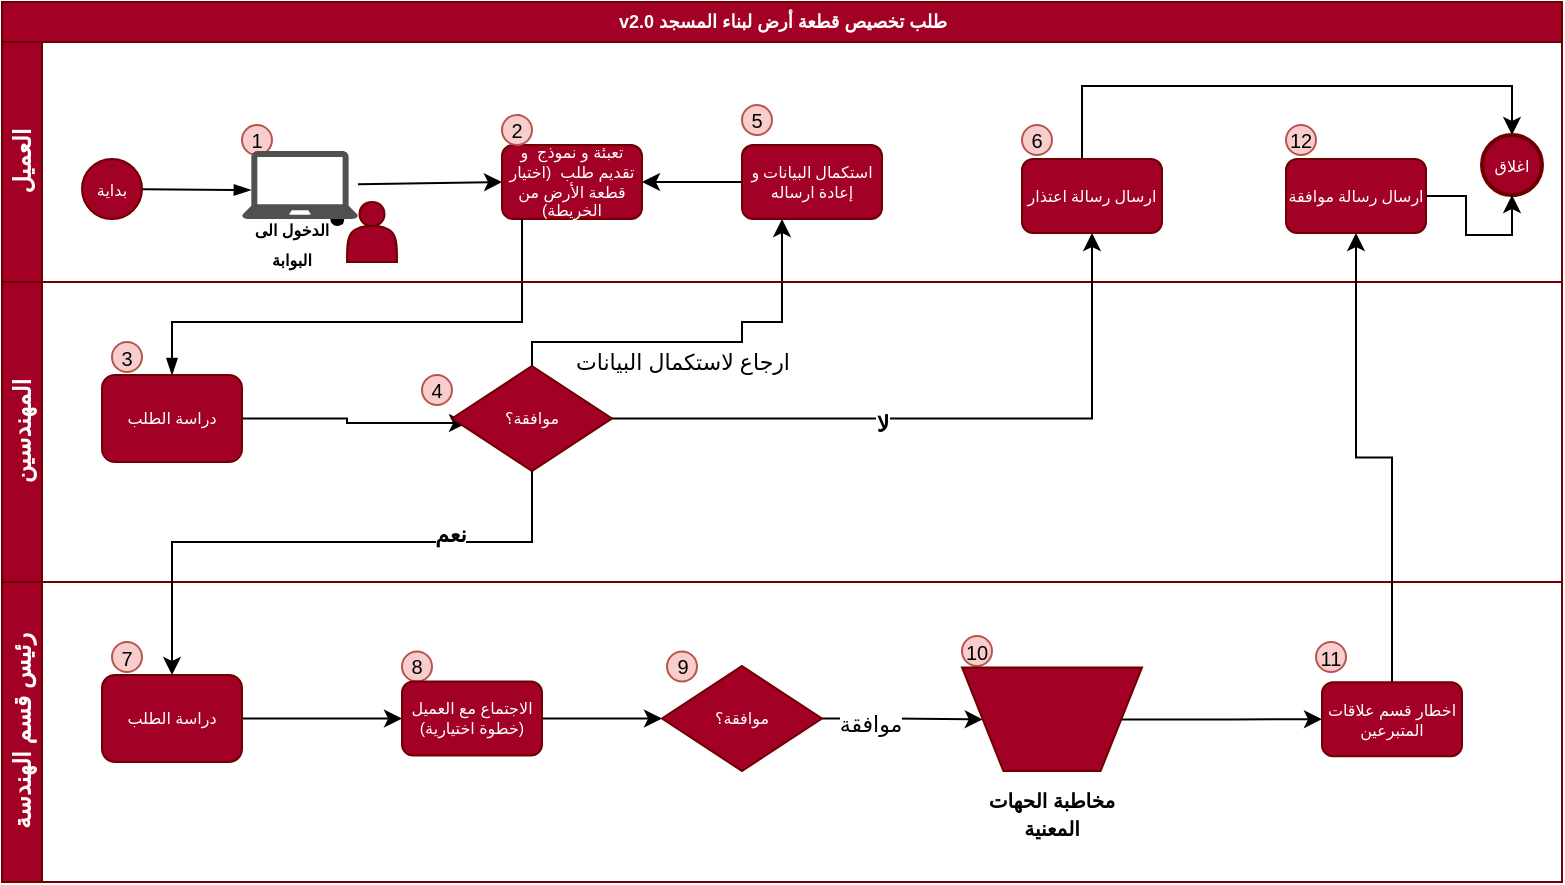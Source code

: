 <mxfile version="13.8.2" type="device"><diagram name="Page-1" id="c7488fd3-1785-93aa-aadb-54a6760d102a"><mxGraphModel dx="849" dy="380" grid="1" gridSize="10" guides="1" tooltips="1" connect="1" arrows="1" fold="1" page="1" pageScale="1" pageWidth="1654" pageHeight="1169" background="#ffffff" math="0" shadow="0"><root><mxCell id="0"/><mxCell id="1" parent="0"/><mxCell id="2b4e8129b02d487f-1" value="&lt;span lang=&quot;AR-SA&quot; dir=&quot;RTL&quot; style=&quot;line-height: 107% ; font-family: &amp;#34;dubai&amp;#34; , sans-serif&quot;&gt;&lt;font style=&quot;font-size: 9px&quot;&gt;طلب تخصيص قطعة أرض لبناء المسجد v2.0&lt;/font&gt;&lt;/span&gt;" style="swimlane;html=1;childLayout=stackLayout;horizontal=1;startSize=20;horizontalStack=0;rounded=0;shadow=0;labelBackgroundColor=none;strokeWidth=1;fontFamily=Verdana;fontSize=8;align=center;fillColor=#a20025;strokeColor=#6F0000;fontColor=#ffffff;" parent="1" vertex="1"><mxGeometry x="170" y="80" width="780" height="440" as="geometry"><mxRectangle x="170" y="80" width="280" height="20" as="alternateBounds"/></mxGeometry></mxCell><mxCell id="2b4e8129b02d487f-2" value="العميل" style="swimlane;html=1;startSize=20;horizontal=0;fillColor=#a20025;strokeColor=#6F0000;fontColor=#ffffff;" parent="2b4e8129b02d487f-1" vertex="1"><mxGeometry y="20" width="780" height="120" as="geometry"/></mxCell><mxCell id="KPhhI4xXO0q0EvICIsSK-11" style="edgeStyle=none;rounded=0;jumpStyle=none;orthogonalLoop=1;jettySize=auto;html=1;entryX=0;entryY=0.5;entryDx=0;entryDy=0;endArrow=classic;endFill=1;" parent="2b4e8129b02d487f-2" source="KPhhI4xXO0q0EvICIsSK-3" target="2b4e8129b02d487f-7" edge="1"><mxGeometry relative="1" as="geometry"/></mxCell><mxCell id="KPhhI4xXO0q0EvICIsSK-13" style="edgeStyle=none;rounded=0;jumpStyle=none;orthogonalLoop=1;jettySize=auto;html=1;entryX=0.076;entryY=0.575;entryDx=0;entryDy=0;entryPerimeter=0;endArrow=blockThin;endFill=1;" parent="2b4e8129b02d487f-2" source="2b4e8129b02d487f-5" target="KPhhI4xXO0q0EvICIsSK-3" edge="1"><mxGeometry relative="1" as="geometry"/></mxCell><mxCell id="KPhhI4xXO0q0EvICIsSK-5" style="rounded=0;orthogonalLoop=1;jettySize=auto;html=1;jumpStyle=none;endArrow=oval;endFill=1;" parent="2b4e8129b02d487f-2" target="KPhhI4xXO0q0EvICIsSK-3" edge="1"><mxGeometry relative="1" as="geometry"><mxPoint x="170.397" y="91" as="sourcePoint"/></mxGeometry></mxCell><mxCell id="JvGyGeNpZ4S_tLxW8wyx-1" value="&lt;span style=&quot;font-size: 10px&quot;&gt;12&lt;/span&gt;" style="ellipse;whiteSpace=wrap;html=1;aspect=fixed;fillColor=#f8cecc;strokeColor=#b85450;" parent="2b4e8129b02d487f-2" vertex="1"><mxGeometry x="642" y="41.5" width="15" height="15" as="geometry"/></mxCell><mxCell id="KPhhI4xXO0q0EvICIsSK-12" value="&lt;font style=&quot;font-size: 10px&quot;&gt;6&lt;/font&gt;" style="ellipse;whiteSpace=wrap;html=1;aspect=fixed;fillColor=#f8cecc;strokeColor=#b85450;" parent="2b4e8129b02d487f-2" vertex="1"><mxGeometry x="510" y="41.5" width="15" height="15" as="geometry"/></mxCell><mxCell id="JvGyGeNpZ4S_tLxW8wyx-3" style="edgeStyle=orthogonalEdgeStyle;rounded=0;orthogonalLoop=1;jettySize=auto;html=1;entryX=0.5;entryY=0;entryDx=0;entryDy=0;" parent="2b4e8129b02d487f-2" source="FHbtLinnKKfTD7Naw_aG-19" target="2b4e8129b02d487f-11" edge="1"><mxGeometry relative="1" as="geometry"><Array as="points"><mxPoint x="540" y="70"/><mxPoint x="540" y="22"/><mxPoint x="755" y="22"/></Array></mxGeometry></mxCell><mxCell id="2vPmhwO70LCvBUlOEUrR-94" value="ارسال رسالة موافقة" style="rounded=1;whiteSpace=wrap;html=1;shadow=0;labelBackgroundColor=none;strokeWidth=1;fontFamily=Verdana;fontSize=8;align=center;fillColor=#a20025;strokeColor=#6F0000;fontColor=#ffffff;" parent="2b4e8129b02d487f-2" vertex="1"><mxGeometry x="642" y="58.5" width="70" height="37" as="geometry"/></mxCell><mxCell id="2b4e8129b02d487f-11" value="اغلاق" style="ellipse;whiteSpace=wrap;html=1;rounded=0;shadow=0;labelBackgroundColor=none;strokeWidth=2;fontFamily=Verdana;fontSize=8;align=center;fillColor=#a20025;strokeColor=#6F0000;fontColor=#ffffff;" parent="2b4e8129b02d487f-2" vertex="1"><mxGeometry x="740" y="46.5" width="30" height="30" as="geometry"/></mxCell><mxCell id="FHbtLinnKKfTD7Naw_aG-22" style="edgeStyle=orthogonalEdgeStyle;rounded=0;orthogonalLoop=1;jettySize=auto;html=1;" edge="1" parent="2b4e8129b02d487f-2" source="2b4e8129b02d487f-9" target="2b4e8129b02d487f-7"><mxGeometry relative="1" as="geometry"/></mxCell><mxCell id="2b4e8129b02d487f-9" value="استكمال البيانات و إعادة ارساله" style="rounded=1;whiteSpace=wrap;html=1;shadow=0;labelBackgroundColor=none;strokeWidth=1;fontFamily=Verdana;fontSize=8;align=center;fillColor=#a20025;strokeColor=#6F0000;fontColor=#ffffff;" parent="2b4e8129b02d487f-2" vertex="1"><mxGeometry x="370" y="51.5" width="70" height="37" as="geometry"/></mxCell><mxCell id="2b4e8129b02d487f-5" value="بداية" style="ellipse;whiteSpace=wrap;html=1;rounded=0;shadow=0;labelBackgroundColor=none;strokeWidth=1;fontFamily=Verdana;fontSize=8;align=center;fillColor=#a20025;strokeColor=#6F0000;fontColor=#ffffff;" parent="2b4e8129b02d487f-2" vertex="1"><mxGeometry x="40" y="58.5" width="30" height="30" as="geometry"/></mxCell><mxCell id="KPhhI4xXO0q0EvICIsSK-7" value="&lt;font style=&quot;font-size: 10px&quot;&gt;1&lt;/font&gt;" style="ellipse;whiteSpace=wrap;html=1;aspect=fixed;fillColor=#f8cecc;strokeColor=#b85450;" parent="2b4e8129b02d487f-2" vertex="1"><mxGeometry x="120" y="41.5" width="15" height="15" as="geometry"/></mxCell><mxCell id="KPhhI4xXO0q0EvICIsSK-3" value="" style="pointerEvents=1;shadow=0;dashed=0;html=1;strokeColor=none;fillColor=#505050;labelPosition=center;verticalLabelPosition=bottom;verticalAlign=top;outlineConnect=0;align=center;shape=mxgraph.office.devices.laptop;" parent="2b4e8129b02d487f-2" vertex="1"><mxGeometry x="120" y="54.5" width="58" height="34" as="geometry"/></mxCell><mxCell id="2b4e8129b02d487f-7" value="&lt;font face=&quot;dubai, sans-serif&quot;&gt;تعبئة و نموذج&amp;nbsp; و تقديم طلب&amp;nbsp; (اختيار قطعة الأرض من الخريطة)&lt;/font&gt;" style="rounded=1;whiteSpace=wrap;html=1;shadow=0;labelBackgroundColor=none;strokeWidth=1;fontFamily=Verdana;fontSize=8;align=center;fillColor=#a20025;strokeColor=#6F0000;fontColor=#ffffff;" parent="2b4e8129b02d487f-2" vertex="1"><mxGeometry x="250" y="51.5" width="70" height="37" as="geometry"/></mxCell><mxCell id="KPhhI4xXO0q0EvICIsSK-10" value="&lt;font style=&quot;font-size: 10px&quot;&gt;2&lt;/font&gt;" style="ellipse;whiteSpace=wrap;html=1;aspect=fixed;fillColor=#f8cecc;strokeColor=#b85450;" parent="2b4e8129b02d487f-2" vertex="1"><mxGeometry x="250" y="36.5" width="15" height="15" as="geometry"/></mxCell><mxCell id="2vPmhwO70LCvBUlOEUrR-1" value="" style="shape=actor;whiteSpace=wrap;html=1;fillColor=#a20025;strokeColor=#6F0000;fontColor=#ffffff;" parent="2b4e8129b02d487f-2" vertex="1"><mxGeometry x="172.5" y="80" width="25" height="30" as="geometry"/></mxCell><mxCell id="KPhhI4xXO0q0EvICIsSK-6" value="&lt;font style=&quot;font-size: 8px&quot;&gt;&lt;b&gt;الدخول الى البوابة&lt;/b&gt;&lt;/font&gt;" style="text;html=1;strokeColor=none;fillColor=none;align=center;verticalAlign=middle;whiteSpace=wrap;rounded=0;" parent="2b4e8129b02d487f-2" vertex="1"><mxGeometry x="120" y="90" width="50" height="20" as="geometry"/></mxCell><mxCell id="2vPmhwO70LCvBUlOEUrR-96" style="edgeStyle=orthogonalEdgeStyle;rounded=0;orthogonalLoop=1;jettySize=auto;html=1;fontSize=8;entryX=0.5;entryY=1;entryDx=0;entryDy=0;" parent="2b4e8129b02d487f-2" source="2vPmhwO70LCvBUlOEUrR-94" target="2b4e8129b02d487f-11" edge="1"><mxGeometry relative="1" as="geometry"/></mxCell><mxCell id="2vPmhwO70LCvBUlOEUrR-104" value="&lt;span style=&quot;font-size: 10px&quot;&gt;5&lt;/span&gt;" style="ellipse;whiteSpace=wrap;html=1;aspect=fixed;fillColor=#f8cecc;strokeColor=#b85450;" parent="2b4e8129b02d487f-2" vertex="1"><mxGeometry x="370" y="31.5" width="15" height="15" as="geometry"/></mxCell><mxCell id="FHbtLinnKKfTD7Naw_aG-19" value="ارسال رسالة اعتذار" style="rounded=1;whiteSpace=wrap;html=1;shadow=0;labelBackgroundColor=none;strokeWidth=1;fontFamily=Verdana;fontSize=8;align=center;fillColor=#a20025;strokeColor=#6F0000;fontColor=#ffffff;" vertex="1" parent="2b4e8129b02d487f-2"><mxGeometry x="510" y="58.5" width="70" height="37" as="geometry"/></mxCell><mxCell id="KPhhI4xXO0q0EvICIsSK-16" style="edgeStyle=orthogonalEdgeStyle;rounded=0;jumpStyle=none;orthogonalLoop=1;jettySize=auto;html=1;entryX=0.5;entryY=0;entryDx=0;entryDy=0;endArrow=blockThin;endFill=1;" parent="2b4e8129b02d487f-1" source="2b4e8129b02d487f-7" target="2b4e8129b02d487f-12" edge="1"><mxGeometry relative="1" as="geometry"><Array as="points"><mxPoint x="260" y="160"/><mxPoint x="85" y="160"/></Array></mxGeometry></mxCell><mxCell id="JvGyGeNpZ4S_tLxW8wyx-10" style="edgeStyle=orthogonalEdgeStyle;rounded=0;orthogonalLoop=1;jettySize=auto;html=1;exitX=0.5;exitY=0;exitDx=0;exitDy=0;exitPerimeter=0;" parent="2b4e8129b02d487f-1" source="2vPmhwO70LCvBUlOEUrR-84" target="2b4e8129b02d487f-9" edge="1"><mxGeometry relative="1" as="geometry"><Array as="points"><mxPoint x="265" y="170"/><mxPoint x="370" y="170"/><mxPoint x="370" y="160"/><mxPoint x="390" y="160"/></Array></mxGeometry></mxCell><mxCell id="JvGyGeNpZ4S_tLxW8wyx-11" value="ارجاع لاستكمال البيانات" style="edgeLabel;html=1;align=center;verticalAlign=middle;resizable=0;points=[];" parent="JvGyGeNpZ4S_tLxW8wyx-10" vertex="1" connectable="0"><mxGeometry x="-0.122" relative="1" as="geometry"><mxPoint y="9.97" as="offset"/></mxGeometry></mxCell><mxCell id="2b4e8129b02d487f-3" value="المهندسين" style="swimlane;html=1;startSize=20;horizontal=0;fillColor=#a20025;strokeColor=#6F0000;fontColor=#ffffff;" parent="2b4e8129b02d487f-1" vertex="1"><mxGeometry y="140" width="780" height="150" as="geometry"><mxRectangle y="140" width="760" height="20" as="alternateBounds"/></mxGeometry></mxCell><mxCell id="KPhhI4xXO0q0EvICIsSK-17" value="&lt;font style=&quot;font-size: 10px&quot;&gt;3&lt;/font&gt;" style="ellipse;whiteSpace=wrap;html=1;aspect=fixed;fillColor=#f8cecc;strokeColor=#b85450;" parent="2b4e8129b02d487f-3" vertex="1"><mxGeometry x="55" y="30" width="15" height="15" as="geometry"/></mxCell><mxCell id="KPhhI4xXO0q0EvICIsSK-19" value="&lt;font style=&quot;font-size: 10px&quot;&gt;4&lt;/font&gt;" style="ellipse;whiteSpace=wrap;html=1;aspect=fixed;fillColor=#f8cecc;strokeColor=#b85450;" parent="2b4e8129b02d487f-3" vertex="1"><mxGeometry x="210" y="46.5" width="15" height="15" as="geometry"/></mxCell><mxCell id="JvGyGeNpZ4S_tLxW8wyx-4" style="edgeStyle=orthogonalEdgeStyle;rounded=0;orthogonalLoop=1;jettySize=auto;html=1;entryX=0.094;entryY=0.543;entryDx=0;entryDy=0;entryPerimeter=0;" parent="2b4e8129b02d487f-3" source="2b4e8129b02d487f-12" target="2vPmhwO70LCvBUlOEUrR-84" edge="1"><mxGeometry relative="1" as="geometry"><mxPoint x="200" y="68.333" as="targetPoint"/></mxGeometry></mxCell><mxCell id="2b4e8129b02d487f-12" value="&lt;span lang=&quot;AR-SA&quot; dir=&quot;RTL&quot; style=&quot;line-height: 107% ; font-family: &amp;#34;dubai&amp;#34; , sans-serif&quot;&gt;&lt;font style=&quot;font-size: 8px&quot;&gt;دراسة الطلب&lt;/font&gt;&lt;/span&gt;" style="rounded=1;whiteSpace=wrap;html=1;shadow=0;labelBackgroundColor=none;strokeWidth=1;fontFamily=Verdana;fontSize=8;align=center;fillColor=#a20025;strokeColor=#6F0000;fontColor=#ffffff;" parent="2b4e8129b02d487f-3" vertex="1"><mxGeometry x="50" y="46.5" width="70" height="43.5" as="geometry"/></mxCell><mxCell id="2vPmhwO70LCvBUlOEUrR-84" value="موافقة؟" style="strokeWidth=1;html=1;shape=mxgraph.flowchart.decision;whiteSpace=wrap;rounded=1;shadow=0;labelBackgroundColor=none;fontFamily=Verdana;fontSize=8;align=center;fillColor=#a20025;strokeColor=#6F0000;fontColor=#ffffff;" parent="2b4e8129b02d487f-3" vertex="1"><mxGeometry x="225" y="42" width="80" height="52.5" as="geometry"/></mxCell><mxCell id="FHbtLinnKKfTD7Naw_aG-2" value="رئيس قسم الهندسة" style="swimlane;html=1;startSize=20;horizontal=0;fillColor=#a20025;strokeColor=#6F0000;fontColor=#ffffff;" vertex="1" parent="2b4e8129b02d487f-1"><mxGeometry y="290" width="780" height="150" as="geometry"><mxRectangle y="140" width="760" height="20" as="alternateBounds"/></mxGeometry></mxCell><mxCell id="FHbtLinnKKfTD7Naw_aG-3" value="&lt;font style=&quot;font-size: 10px&quot;&gt;10&lt;/font&gt;" style="ellipse;whiteSpace=wrap;html=1;aspect=fixed;fillColor=#f8cecc;strokeColor=#b85450;" vertex="1" parent="FHbtLinnKKfTD7Naw_aG-2"><mxGeometry x="480" y="27" width="15" height="15" as="geometry"/></mxCell><mxCell id="FHbtLinnKKfTD7Naw_aG-4" value="&lt;font style=&quot;font-size: 10px&quot;&gt;7&lt;/font&gt;" style="ellipse;whiteSpace=wrap;html=1;aspect=fixed;fillColor=#f8cecc;strokeColor=#b85450;" vertex="1" parent="FHbtLinnKKfTD7Naw_aG-2"><mxGeometry x="55" y="30" width="15" height="15" as="geometry"/></mxCell><mxCell id="FHbtLinnKKfTD7Naw_aG-5" value="&lt;font style=&quot;font-size: 10px&quot;&gt;11&lt;/font&gt;" style="ellipse;whiteSpace=wrap;html=1;aspect=fixed;fillColor=#f8cecc;strokeColor=#b85450;" vertex="1" parent="FHbtLinnKKfTD7Naw_aG-2"><mxGeometry x="657" y="30" width="15" height="15" as="geometry"/></mxCell><mxCell id="FHbtLinnKKfTD7Naw_aG-6" value="&lt;span style=&quot;font-size: 10px&quot;&gt;8&lt;/span&gt;" style="ellipse;whiteSpace=wrap;html=1;aspect=fixed;fillColor=#f8cecc;strokeColor=#b85450;" vertex="1" parent="FHbtLinnKKfTD7Naw_aG-2"><mxGeometry x="200" y="34.75" width="15" height="15" as="geometry"/></mxCell><mxCell id="FHbtLinnKKfTD7Naw_aG-7" value="&lt;font style=&quot;font-size: 10px&quot;&gt;9&lt;/font&gt;" style="ellipse;whiteSpace=wrap;html=1;aspect=fixed;fillColor=#f8cecc;strokeColor=#b85450;" vertex="1" parent="FHbtLinnKKfTD7Naw_aG-2"><mxGeometry x="332.5" y="34.75" width="15" height="15" as="geometry"/></mxCell><mxCell id="FHbtLinnKKfTD7Naw_aG-8" style="edgeStyle=orthogonalEdgeStyle;rounded=0;orthogonalLoop=1;jettySize=auto;html=1;" edge="1" parent="FHbtLinnKKfTD7Naw_aG-2" source="FHbtLinnKKfTD7Naw_aG-9" target="FHbtLinnKKfTD7Naw_aG-11"><mxGeometry relative="1" as="geometry"/></mxCell><mxCell id="FHbtLinnKKfTD7Naw_aG-9" value="&lt;span lang=&quot;AR-SA&quot; dir=&quot;RTL&quot; style=&quot;line-height: 107% ; font-family: &amp;#34;dubai&amp;#34; , sans-serif&quot;&gt;&lt;font style=&quot;font-size: 8px&quot;&gt;دراسة الطلب&lt;/font&gt;&lt;/span&gt;" style="rounded=1;whiteSpace=wrap;html=1;shadow=0;labelBackgroundColor=none;strokeWidth=1;fontFamily=Verdana;fontSize=8;align=center;fillColor=#a20025;strokeColor=#6F0000;fontColor=#ffffff;" vertex="1" parent="FHbtLinnKKfTD7Naw_aG-2"><mxGeometry x="50" y="46.5" width="70" height="43.5" as="geometry"/></mxCell><mxCell id="FHbtLinnKKfTD7Naw_aG-10" style="edgeStyle=orthogonalEdgeStyle;rounded=0;orthogonalLoop=1;jettySize=auto;html=1;" edge="1" parent="FHbtLinnKKfTD7Naw_aG-2" source="FHbtLinnKKfTD7Naw_aG-11" target="FHbtLinnKKfTD7Naw_aG-14"><mxGeometry relative="1" as="geometry"/></mxCell><mxCell id="FHbtLinnKKfTD7Naw_aG-11" value="&lt;span lang=&quot;AR-SA&quot; dir=&quot;RTL&quot; style=&quot;line-height: 107% ; font-family: &amp;#34;dubai&amp;#34; , sans-serif&quot;&gt;&lt;font style=&quot;font-size: 8px&quot;&gt;الاجتماع مع العميل (خطوة اختيارية)&lt;/font&gt;&lt;/span&gt;" style="rounded=1;whiteSpace=wrap;html=1;shadow=0;labelBackgroundColor=none;strokeWidth=1;fontFamily=Verdana;fontSize=8;align=center;fillColor=#a20025;strokeColor=#6F0000;fontColor=#ffffff;" vertex="1" parent="FHbtLinnKKfTD7Naw_aG-2"><mxGeometry x="200" y="49.75" width="70" height="37" as="geometry"/></mxCell><mxCell id="FHbtLinnKKfTD7Naw_aG-12" style="edgeStyle=orthogonalEdgeStyle;rounded=0;orthogonalLoop=1;jettySize=auto;html=1;" edge="1" parent="FHbtLinnKKfTD7Naw_aG-2" source="FHbtLinnKKfTD7Naw_aG-14" target="FHbtLinnKKfTD7Naw_aG-16"><mxGeometry relative="1" as="geometry"/></mxCell><mxCell id="FHbtLinnKKfTD7Naw_aG-13" value="موافقة" style="edgeLabel;html=1;align=center;verticalAlign=middle;resizable=0;points=[];" vertex="1" connectable="0" parent="FHbtLinnKKfTD7Naw_aG-12"><mxGeometry x="-0.123" y="-11" relative="1" as="geometry"><mxPoint x="-11" y="-9" as="offset"/></mxGeometry></mxCell><mxCell id="FHbtLinnKKfTD7Naw_aG-14" value="موافقة؟" style="strokeWidth=1;html=1;shape=mxgraph.flowchart.decision;whiteSpace=wrap;rounded=1;shadow=0;labelBackgroundColor=none;fontFamily=Verdana;fontSize=8;align=center;fillColor=#a20025;strokeColor=#6F0000;fontColor=#ffffff;" vertex="1" parent="FHbtLinnKKfTD7Naw_aG-2"><mxGeometry x="330" y="42" width="80" height="52.5" as="geometry"/></mxCell><mxCell id="FHbtLinnKKfTD7Naw_aG-15" style="edgeStyle=orthogonalEdgeStyle;rounded=0;orthogonalLoop=1;jettySize=auto;html=1;" edge="1" parent="FHbtLinnKKfTD7Naw_aG-2" source="FHbtLinnKKfTD7Naw_aG-16" target="FHbtLinnKKfTD7Naw_aG-17"><mxGeometry relative="1" as="geometry"/></mxCell><mxCell id="FHbtLinnKKfTD7Naw_aG-16" value="&lt;font color=&quot;#000000&quot; size=&quot;1&quot;&gt;&lt;b&gt;مخاطبة الحهات المعنية&lt;/b&gt;&lt;/font&gt;" style="verticalLabelPosition=bottom;verticalAlign=top;html=1;shape=trapezoid;perimeter=trapezoidPerimeter;whiteSpace=wrap;size=0.23;arcSize=10;flipV=1;fillColor=#a20025;strokeColor=#6F0000;fontColor=#ffffff;" vertex="1" parent="FHbtLinnKKfTD7Naw_aG-2"><mxGeometry x="480" y="42.75" width="90" height="51.75" as="geometry"/></mxCell><mxCell id="FHbtLinnKKfTD7Naw_aG-17" value="&lt;font face=&quot;dubai, sans-serif&quot;&gt;اخطار قسم علاقات المتبرعين&lt;/font&gt;" style="rounded=1;whiteSpace=wrap;html=1;shadow=0;labelBackgroundColor=none;strokeWidth=1;fontFamily=Verdana;fontSize=8;align=center;fillColor=#a20025;strokeColor=#6F0000;fontColor=#ffffff;" vertex="1" parent="FHbtLinnKKfTD7Naw_aG-2"><mxGeometry x="660" y="50.12" width="70" height="37" as="geometry"/></mxCell><mxCell id="JvGyGeNpZ4S_tLxW8wyx-8" style="edgeStyle=orthogonalEdgeStyle;rounded=0;orthogonalLoop=1;jettySize=auto;html=1;" parent="2b4e8129b02d487f-1" source="2vPmhwO70LCvBUlOEUrR-84" target="FHbtLinnKKfTD7Naw_aG-19" edge="1"><mxGeometry relative="1" as="geometry"><mxPoint x="490.367" y="208.667" as="targetPoint"/></mxGeometry></mxCell><mxCell id="JvGyGeNpZ4S_tLxW8wyx-9" value="&lt;b&gt;لا&lt;/b&gt;" style="edgeLabel;html=1;align=center;verticalAlign=middle;resizable=0;points=[];" parent="JvGyGeNpZ4S_tLxW8wyx-8" vertex="1" connectable="0"><mxGeometry x="-0.123" y="-11" relative="1" as="geometry"><mxPoint x="-11" y="-9" as="offset"/></mxGeometry></mxCell><mxCell id="FHbtLinnKKfTD7Naw_aG-24" style="edgeStyle=orthogonalEdgeStyle;rounded=0;orthogonalLoop=1;jettySize=auto;html=1;entryX=0.5;entryY=0;entryDx=0;entryDy=0;" edge="1" parent="2b4e8129b02d487f-1" source="2vPmhwO70LCvBUlOEUrR-84" target="FHbtLinnKKfTD7Naw_aG-9"><mxGeometry relative="1" as="geometry"><Array as="points"><mxPoint x="265" y="270"/><mxPoint x="85" y="270"/></Array></mxGeometry></mxCell><mxCell id="FHbtLinnKKfTD7Naw_aG-25" value="&lt;b&gt;نعم&lt;/b&gt;" style="edgeLabel;html=1;align=center;verticalAlign=middle;resizable=0;points=[];" vertex="1" connectable="0" parent="FHbtLinnKKfTD7Naw_aG-24"><mxGeometry x="-0.459" y="-4" relative="1" as="geometry"><mxPoint as="offset"/></mxGeometry></mxCell><mxCell id="FHbtLinnKKfTD7Naw_aG-26" style="edgeStyle=orthogonalEdgeStyle;rounded=0;orthogonalLoop=1;jettySize=auto;html=1;entryX=0.5;entryY=1;entryDx=0;entryDy=0;" edge="1" parent="2b4e8129b02d487f-1" source="FHbtLinnKKfTD7Naw_aG-17" target="2vPmhwO70LCvBUlOEUrR-94"><mxGeometry relative="1" as="geometry"/></mxCell></root></mxGraphModel></diagram></mxfile>